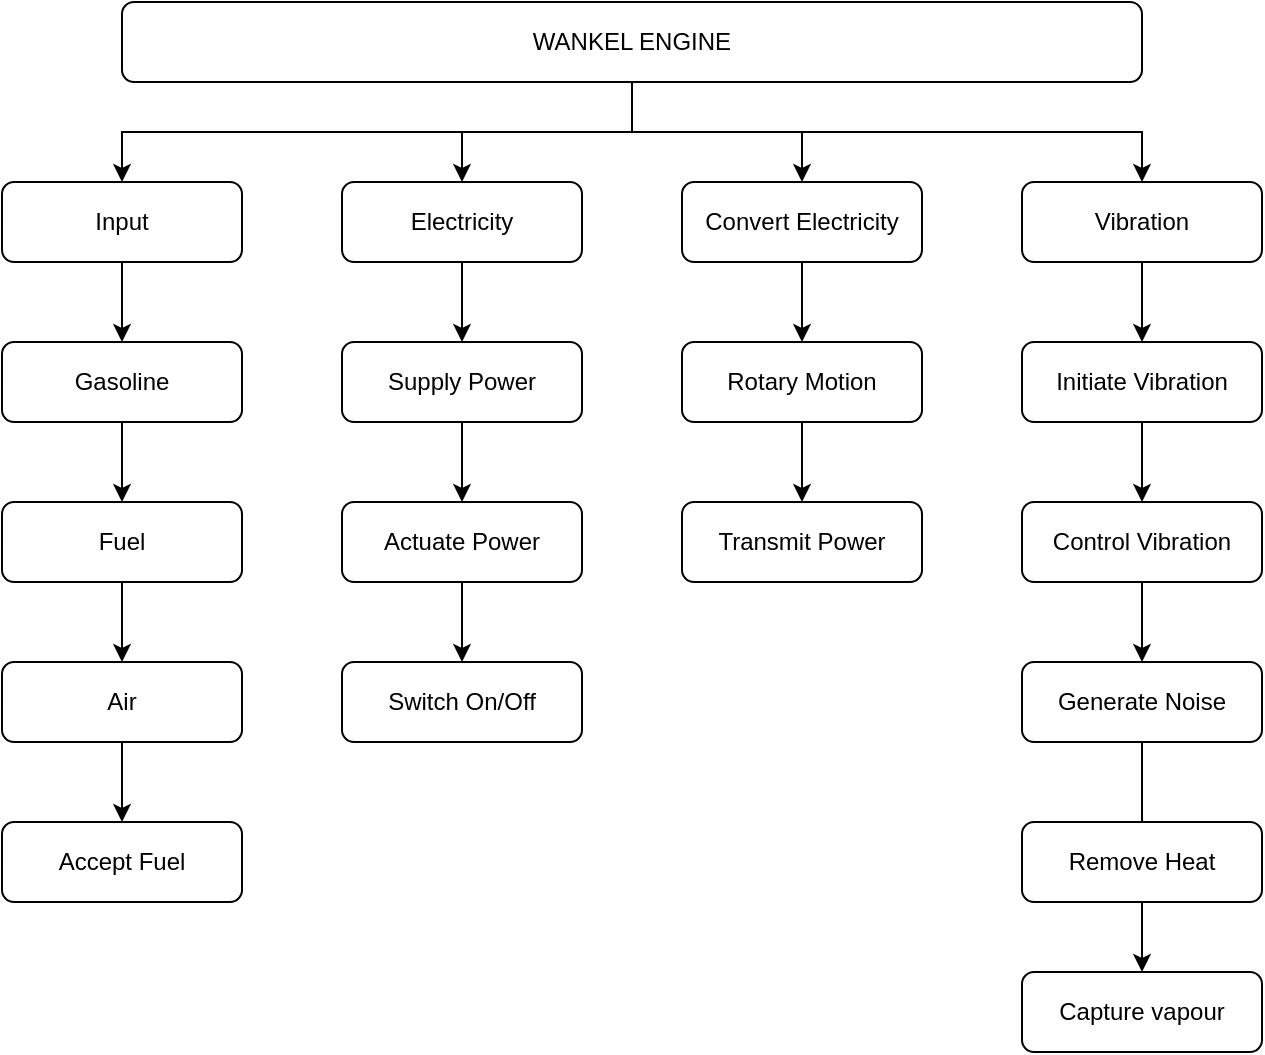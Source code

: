 <mxfile version="17.4.6" type="github">
  <diagram id="C5RBs43oDa-KdzZeNtuy" name="Page-1">
    <mxGraphModel dx="1317" dy="573" grid="1" gridSize="10" guides="1" tooltips="1" connect="1" arrows="1" fold="1" page="1" pageScale="1" pageWidth="827" pageHeight="1169" math="0" shadow="0">
      <root>
        <mxCell id="WIyWlLk6GJQsqaUBKTNV-0" />
        <mxCell id="WIyWlLk6GJQsqaUBKTNV-1" parent="WIyWlLk6GJQsqaUBKTNV-0" />
        <mxCell id="YwGi7CWrsv01K30EgNa7-19" value="" style="edgeStyle=orthogonalEdgeStyle;rounded=0;orthogonalLoop=1;jettySize=auto;html=1;" edge="1" parent="WIyWlLk6GJQsqaUBKTNV-1" source="WIyWlLk6GJQsqaUBKTNV-3" target="YwGi7CWrsv01K30EgNa7-0">
          <mxGeometry relative="1" as="geometry" />
        </mxCell>
        <mxCell id="YwGi7CWrsv01K30EgNa7-20" style="edgeStyle=orthogonalEdgeStyle;rounded=0;orthogonalLoop=1;jettySize=auto;html=1;" edge="1" parent="WIyWlLk6GJQsqaUBKTNV-1" source="WIyWlLk6GJQsqaUBKTNV-3" target="WIyWlLk6GJQsqaUBKTNV-7">
          <mxGeometry relative="1" as="geometry" />
        </mxCell>
        <mxCell id="YwGi7CWrsv01K30EgNa7-21" style="edgeStyle=orthogonalEdgeStyle;rounded=0;orthogonalLoop=1;jettySize=auto;html=1;" edge="1" parent="WIyWlLk6GJQsqaUBKTNV-1" source="WIyWlLk6GJQsqaUBKTNV-3" target="YwGi7CWrsv01K30EgNa7-1">
          <mxGeometry relative="1" as="geometry" />
        </mxCell>
        <mxCell id="YwGi7CWrsv01K30EgNa7-22" style="edgeStyle=orthogonalEdgeStyle;rounded=0;orthogonalLoop=1;jettySize=auto;html=1;" edge="1" parent="WIyWlLk6GJQsqaUBKTNV-1" source="WIyWlLk6GJQsqaUBKTNV-3" target="YwGi7CWrsv01K30EgNa7-2">
          <mxGeometry relative="1" as="geometry" />
        </mxCell>
        <mxCell id="WIyWlLk6GJQsqaUBKTNV-3" value="WANKEL ENGINE" style="rounded=1;whiteSpace=wrap;html=1;fontSize=12;glass=0;strokeWidth=1;shadow=0;" parent="WIyWlLk6GJQsqaUBKTNV-1" vertex="1">
          <mxGeometry x="220" y="80" width="510" height="40" as="geometry" />
        </mxCell>
        <mxCell id="YwGi7CWrsv01K30EgNa7-23" value="" style="edgeStyle=orthogonalEdgeStyle;rounded=0;orthogonalLoop=1;jettySize=auto;html=1;" edge="1" parent="WIyWlLk6GJQsqaUBKTNV-1" source="WIyWlLk6GJQsqaUBKTNV-7" target="WIyWlLk6GJQsqaUBKTNV-12">
          <mxGeometry relative="1" as="geometry" />
        </mxCell>
        <mxCell id="WIyWlLk6GJQsqaUBKTNV-7" value="Input" style="rounded=1;whiteSpace=wrap;html=1;fontSize=12;glass=0;strokeWidth=1;shadow=0;" parent="WIyWlLk6GJQsqaUBKTNV-1" vertex="1">
          <mxGeometry x="160" y="170" width="120" height="40" as="geometry" />
        </mxCell>
        <mxCell id="YwGi7CWrsv01K30EgNa7-24" value="" style="edgeStyle=orthogonalEdgeStyle;rounded=0;orthogonalLoop=1;jettySize=auto;html=1;" edge="1" parent="WIyWlLk6GJQsqaUBKTNV-1" source="WIyWlLk6GJQsqaUBKTNV-12" target="YwGi7CWrsv01K30EgNa7-3">
          <mxGeometry relative="1" as="geometry" />
        </mxCell>
        <mxCell id="WIyWlLk6GJQsqaUBKTNV-12" value="Gasoline" style="rounded=1;whiteSpace=wrap;html=1;fontSize=12;glass=0;strokeWidth=1;shadow=0;" parent="WIyWlLk6GJQsqaUBKTNV-1" vertex="1">
          <mxGeometry x="160" y="250" width="120" height="40" as="geometry" />
        </mxCell>
        <mxCell id="YwGi7CWrsv01K30EgNa7-27" value="" style="edgeStyle=orthogonalEdgeStyle;rounded=0;orthogonalLoop=1;jettySize=auto;html=1;" edge="1" parent="WIyWlLk6GJQsqaUBKTNV-1" source="YwGi7CWrsv01K30EgNa7-0" target="YwGi7CWrsv01K30EgNa7-6">
          <mxGeometry relative="1" as="geometry" />
        </mxCell>
        <mxCell id="YwGi7CWrsv01K30EgNa7-0" value="Electricity" style="rounded=1;whiteSpace=wrap;html=1;fontSize=12;glass=0;strokeWidth=1;shadow=0;" vertex="1" parent="WIyWlLk6GJQsqaUBKTNV-1">
          <mxGeometry x="330" y="170" width="120" height="40" as="geometry" />
        </mxCell>
        <mxCell id="YwGi7CWrsv01K30EgNa7-30" value="" style="edgeStyle=orthogonalEdgeStyle;rounded=0;orthogonalLoop=1;jettySize=auto;html=1;" edge="1" parent="WIyWlLk6GJQsqaUBKTNV-1" source="YwGi7CWrsv01K30EgNa7-1" target="YwGi7CWrsv01K30EgNa7-9">
          <mxGeometry relative="1" as="geometry" />
        </mxCell>
        <mxCell id="YwGi7CWrsv01K30EgNa7-1" value="Convert Electricity" style="rounded=1;whiteSpace=wrap;html=1;fontSize=12;glass=0;strokeWidth=1;shadow=0;" vertex="1" parent="WIyWlLk6GJQsqaUBKTNV-1">
          <mxGeometry x="500" y="170" width="120" height="40" as="geometry" />
        </mxCell>
        <mxCell id="YwGi7CWrsv01K30EgNa7-32" value="" style="edgeStyle=orthogonalEdgeStyle;rounded=0;orthogonalLoop=1;jettySize=auto;html=1;" edge="1" parent="WIyWlLk6GJQsqaUBKTNV-1" source="YwGi7CWrsv01K30EgNa7-2" target="YwGi7CWrsv01K30EgNa7-11">
          <mxGeometry relative="1" as="geometry" />
        </mxCell>
        <mxCell id="YwGi7CWrsv01K30EgNa7-2" value="Vibration" style="rounded=1;whiteSpace=wrap;html=1;fontSize=12;glass=0;strokeWidth=1;shadow=0;" vertex="1" parent="WIyWlLk6GJQsqaUBKTNV-1">
          <mxGeometry x="670" y="170" width="120" height="40" as="geometry" />
        </mxCell>
        <mxCell id="YwGi7CWrsv01K30EgNa7-25" value="" style="edgeStyle=orthogonalEdgeStyle;rounded=0;orthogonalLoop=1;jettySize=auto;html=1;" edge="1" parent="WIyWlLk6GJQsqaUBKTNV-1" source="YwGi7CWrsv01K30EgNa7-3" target="YwGi7CWrsv01K30EgNa7-4">
          <mxGeometry relative="1" as="geometry" />
        </mxCell>
        <mxCell id="YwGi7CWrsv01K30EgNa7-3" value="Fuel" style="rounded=1;whiteSpace=wrap;html=1;fontSize=12;glass=0;strokeWidth=1;shadow=0;" vertex="1" parent="WIyWlLk6GJQsqaUBKTNV-1">
          <mxGeometry x="160" y="330" width="120" height="40" as="geometry" />
        </mxCell>
        <mxCell id="YwGi7CWrsv01K30EgNa7-26" value="" style="edgeStyle=orthogonalEdgeStyle;rounded=0;orthogonalLoop=1;jettySize=auto;html=1;" edge="1" parent="WIyWlLk6GJQsqaUBKTNV-1" source="YwGi7CWrsv01K30EgNa7-4" target="YwGi7CWrsv01K30EgNa7-5">
          <mxGeometry relative="1" as="geometry" />
        </mxCell>
        <mxCell id="YwGi7CWrsv01K30EgNa7-4" value="Air" style="rounded=1;whiteSpace=wrap;html=1;fontSize=12;glass=0;strokeWidth=1;shadow=0;" vertex="1" parent="WIyWlLk6GJQsqaUBKTNV-1">
          <mxGeometry x="160" y="410" width="120" height="40" as="geometry" />
        </mxCell>
        <mxCell id="YwGi7CWrsv01K30EgNa7-5" value="Accept Fuel" style="rounded=1;whiteSpace=wrap;html=1;fontSize=12;glass=0;strokeWidth=1;shadow=0;" vertex="1" parent="WIyWlLk6GJQsqaUBKTNV-1">
          <mxGeometry x="160" y="490" width="120" height="40" as="geometry" />
        </mxCell>
        <mxCell id="YwGi7CWrsv01K30EgNa7-28" value="" style="edgeStyle=orthogonalEdgeStyle;rounded=0;orthogonalLoop=1;jettySize=auto;html=1;" edge="1" parent="WIyWlLk6GJQsqaUBKTNV-1" source="YwGi7CWrsv01K30EgNa7-6" target="YwGi7CWrsv01K30EgNa7-7">
          <mxGeometry relative="1" as="geometry" />
        </mxCell>
        <mxCell id="YwGi7CWrsv01K30EgNa7-6" value="Supply Power" style="rounded=1;whiteSpace=wrap;html=1;fontSize=12;glass=0;strokeWidth=1;shadow=0;" vertex="1" parent="WIyWlLk6GJQsqaUBKTNV-1">
          <mxGeometry x="330" y="250" width="120" height="40" as="geometry" />
        </mxCell>
        <mxCell id="YwGi7CWrsv01K30EgNa7-29" value="" style="edgeStyle=orthogonalEdgeStyle;rounded=0;orthogonalLoop=1;jettySize=auto;html=1;" edge="1" parent="WIyWlLk6GJQsqaUBKTNV-1" source="YwGi7CWrsv01K30EgNa7-7" target="YwGi7CWrsv01K30EgNa7-8">
          <mxGeometry relative="1" as="geometry" />
        </mxCell>
        <mxCell id="YwGi7CWrsv01K30EgNa7-7" value="Actuate Power" style="rounded=1;whiteSpace=wrap;html=1;fontSize=12;glass=0;strokeWidth=1;shadow=0;" vertex="1" parent="WIyWlLk6GJQsqaUBKTNV-1">
          <mxGeometry x="330" y="330" width="120" height="40" as="geometry" />
        </mxCell>
        <mxCell id="YwGi7CWrsv01K30EgNa7-8" value="Switch On/Off" style="rounded=1;whiteSpace=wrap;html=1;fontSize=12;glass=0;strokeWidth=1;shadow=0;" vertex="1" parent="WIyWlLk6GJQsqaUBKTNV-1">
          <mxGeometry x="330" y="410" width="120" height="40" as="geometry" />
        </mxCell>
        <mxCell id="YwGi7CWrsv01K30EgNa7-31" value="" style="edgeStyle=orthogonalEdgeStyle;rounded=0;orthogonalLoop=1;jettySize=auto;html=1;" edge="1" parent="WIyWlLk6GJQsqaUBKTNV-1" source="YwGi7CWrsv01K30EgNa7-9" target="YwGi7CWrsv01K30EgNa7-10">
          <mxGeometry relative="1" as="geometry" />
        </mxCell>
        <mxCell id="YwGi7CWrsv01K30EgNa7-9" value="Rotary Motion" style="rounded=1;whiteSpace=wrap;html=1;fontSize=12;glass=0;strokeWidth=1;shadow=0;" vertex="1" parent="WIyWlLk6GJQsqaUBKTNV-1">
          <mxGeometry x="500" y="250" width="120" height="40" as="geometry" />
        </mxCell>
        <mxCell id="YwGi7CWrsv01K30EgNa7-10" value="Transmit Power" style="rounded=1;whiteSpace=wrap;html=1;fontSize=12;glass=0;strokeWidth=1;shadow=0;" vertex="1" parent="WIyWlLk6GJQsqaUBKTNV-1">
          <mxGeometry x="500" y="330" width="120" height="40" as="geometry" />
        </mxCell>
        <mxCell id="YwGi7CWrsv01K30EgNa7-33" value="" style="edgeStyle=orthogonalEdgeStyle;rounded=0;orthogonalLoop=1;jettySize=auto;html=1;" edge="1" parent="WIyWlLk6GJQsqaUBKTNV-1" source="YwGi7CWrsv01K30EgNa7-11" target="YwGi7CWrsv01K30EgNa7-12">
          <mxGeometry relative="1" as="geometry" />
        </mxCell>
        <mxCell id="YwGi7CWrsv01K30EgNa7-11" value="Initiate Vibration" style="rounded=1;whiteSpace=wrap;html=1;fontSize=12;glass=0;strokeWidth=1;shadow=0;" vertex="1" parent="WIyWlLk6GJQsqaUBKTNV-1">
          <mxGeometry x="670" y="250" width="120" height="40" as="geometry" />
        </mxCell>
        <mxCell id="YwGi7CWrsv01K30EgNa7-34" value="" style="edgeStyle=orthogonalEdgeStyle;rounded=0;orthogonalLoop=1;jettySize=auto;html=1;" edge="1" parent="WIyWlLk6GJQsqaUBKTNV-1" source="YwGi7CWrsv01K30EgNa7-12" target="YwGi7CWrsv01K30EgNa7-13">
          <mxGeometry relative="1" as="geometry" />
        </mxCell>
        <mxCell id="YwGi7CWrsv01K30EgNa7-12" value="Control Vibration" style="rounded=1;whiteSpace=wrap;html=1;fontSize=12;glass=0;strokeWidth=1;shadow=0;" vertex="1" parent="WIyWlLk6GJQsqaUBKTNV-1">
          <mxGeometry x="670" y="330" width="120" height="40" as="geometry" />
        </mxCell>
        <mxCell id="YwGi7CWrsv01K30EgNa7-35" value="" style="edgeStyle=orthogonalEdgeStyle;rounded=0;orthogonalLoop=1;jettySize=auto;html=1;" edge="1" parent="WIyWlLk6GJQsqaUBKTNV-1" source="YwGi7CWrsv01K30EgNa7-13" target="YwGi7CWrsv01K30EgNa7-15">
          <mxGeometry relative="1" as="geometry" />
        </mxCell>
        <mxCell id="YwGi7CWrsv01K30EgNa7-13" value="Generate Noise" style="rounded=1;whiteSpace=wrap;html=1;fontSize=12;glass=0;strokeWidth=1;shadow=0;" vertex="1" parent="WIyWlLk6GJQsqaUBKTNV-1">
          <mxGeometry x="670" y="410" width="120" height="40" as="geometry" />
        </mxCell>
        <mxCell id="YwGi7CWrsv01K30EgNa7-14" value="Remove Heat" style="rounded=1;whiteSpace=wrap;html=1;fontSize=12;glass=0;strokeWidth=1;shadow=0;" vertex="1" parent="WIyWlLk6GJQsqaUBKTNV-1">
          <mxGeometry x="670" y="490" width="120" height="40" as="geometry" />
        </mxCell>
        <mxCell id="YwGi7CWrsv01K30EgNa7-15" value="Capture vapour" style="rounded=1;whiteSpace=wrap;html=1;fontSize=12;glass=0;strokeWidth=1;shadow=0;" vertex="1" parent="WIyWlLk6GJQsqaUBKTNV-1">
          <mxGeometry x="670" y="565" width="120" height="40" as="geometry" />
        </mxCell>
      </root>
    </mxGraphModel>
  </diagram>
</mxfile>
